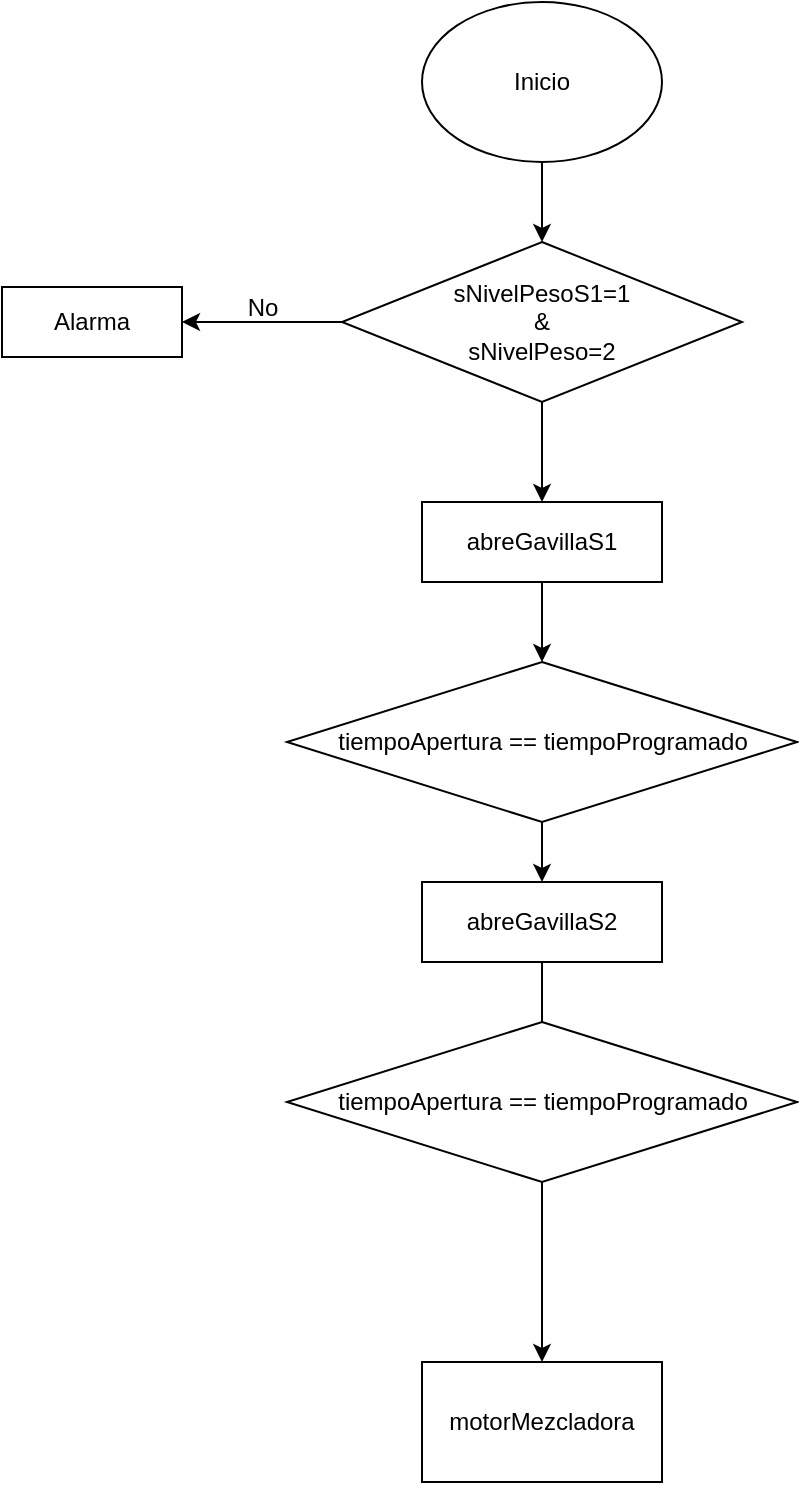 <mxfile version="22.1.4" type="github">
  <diagram name="Page-1" id="n2fFiN9eH3OxtznAjrIF">
    <mxGraphModel dx="1352" dy="321" grid="1" gridSize="10" guides="1" tooltips="1" connect="1" arrows="1" fold="1" page="1" pageScale="1" pageWidth="850" pageHeight="1100" math="0" shadow="0">
      <root>
        <mxCell id="0" />
        <mxCell id="1" parent="0" />
        <mxCell id="aMPU4QFuNapaRVcZIHm0-3" value="" style="edgeStyle=orthogonalEdgeStyle;rounded=0;orthogonalLoop=1;jettySize=auto;html=1;" edge="1" parent="1" source="aMPU4QFuNapaRVcZIHm0-1" target="aMPU4QFuNapaRVcZIHm0-2">
          <mxGeometry relative="1" as="geometry" />
        </mxCell>
        <mxCell id="aMPU4QFuNapaRVcZIHm0-1" value="Inicio&lt;br&gt;" style="ellipse;whiteSpace=wrap;html=1;" vertex="1" parent="1">
          <mxGeometry x="170" y="30" width="120" height="80" as="geometry" />
        </mxCell>
        <mxCell id="aMPU4QFuNapaRVcZIHm0-5" value="" style="edgeStyle=orthogonalEdgeStyle;rounded=0;orthogonalLoop=1;jettySize=auto;html=1;" edge="1" parent="1" source="aMPU4QFuNapaRVcZIHm0-2" target="aMPU4QFuNapaRVcZIHm0-4">
          <mxGeometry relative="1" as="geometry" />
        </mxCell>
        <mxCell id="aMPU4QFuNapaRVcZIHm0-11" value="" style="edgeStyle=orthogonalEdgeStyle;rounded=0;orthogonalLoop=1;jettySize=auto;html=1;" edge="1" parent="1" source="aMPU4QFuNapaRVcZIHm0-2" target="aMPU4QFuNapaRVcZIHm0-10">
          <mxGeometry relative="1" as="geometry" />
        </mxCell>
        <mxCell id="aMPU4QFuNapaRVcZIHm0-2" value="sNivelPesoS1=1&lt;br&gt;&amp;amp;&lt;br&gt;sNivelPeso=2" style="rhombus;whiteSpace=wrap;html=1;" vertex="1" parent="1">
          <mxGeometry x="130" y="150" width="200" height="80" as="geometry" />
        </mxCell>
        <mxCell id="aMPU4QFuNapaRVcZIHm0-7" value="" style="edgeStyle=orthogonalEdgeStyle;rounded=0;orthogonalLoop=1;jettySize=auto;html=1;" edge="1" parent="1" source="aMPU4QFuNapaRVcZIHm0-4" target="aMPU4QFuNapaRVcZIHm0-6">
          <mxGeometry relative="1" as="geometry" />
        </mxCell>
        <mxCell id="aMPU4QFuNapaRVcZIHm0-4" value="abreGavillaS1" style="whiteSpace=wrap;html=1;" vertex="1" parent="1">
          <mxGeometry x="170" y="280" width="120" height="40" as="geometry" />
        </mxCell>
        <mxCell id="aMPU4QFuNapaRVcZIHm0-9" value="" style="edgeStyle=orthogonalEdgeStyle;rounded=0;orthogonalLoop=1;jettySize=auto;html=1;" edge="1" parent="1" source="aMPU4QFuNapaRVcZIHm0-6" target="aMPU4QFuNapaRVcZIHm0-8">
          <mxGeometry relative="1" as="geometry" />
        </mxCell>
        <mxCell id="aMPU4QFuNapaRVcZIHm0-6" value="tiempoApertura == tiempoProgramado" style="rhombus;whiteSpace=wrap;html=1;" vertex="1" parent="1">
          <mxGeometry x="102.5" y="360" width="255" height="80" as="geometry" />
        </mxCell>
        <mxCell id="aMPU4QFuNapaRVcZIHm0-16" value="" style="edgeStyle=orthogonalEdgeStyle;rounded=0;orthogonalLoop=1;jettySize=auto;html=1;" edge="1" parent="1" source="aMPU4QFuNapaRVcZIHm0-8">
          <mxGeometry relative="1" as="geometry">
            <mxPoint x="230" y="570" as="targetPoint" />
          </mxGeometry>
        </mxCell>
        <mxCell id="aMPU4QFuNapaRVcZIHm0-8" value="abreGavillaS2" style="whiteSpace=wrap;html=1;" vertex="1" parent="1">
          <mxGeometry x="170" y="470" width="120" height="40" as="geometry" />
        </mxCell>
        <mxCell id="aMPU4QFuNapaRVcZIHm0-10" value="Alarma" style="whiteSpace=wrap;html=1;" vertex="1" parent="1">
          <mxGeometry x="-40" y="172.5" width="90" height="35" as="geometry" />
        </mxCell>
        <mxCell id="aMPU4QFuNapaRVcZIHm0-12" value="No" style="text;html=1;align=center;verticalAlign=middle;resizable=0;points=[];autosize=1;strokeColor=none;fillColor=none;" vertex="1" parent="1">
          <mxGeometry x="70" y="168" width="40" height="30" as="geometry" />
        </mxCell>
        <mxCell id="aMPU4QFuNapaRVcZIHm0-19" value="" style="edgeStyle=orthogonalEdgeStyle;rounded=0;orthogonalLoop=1;jettySize=auto;html=1;" edge="1" parent="1" source="aMPU4QFuNapaRVcZIHm0-17" target="aMPU4QFuNapaRVcZIHm0-18">
          <mxGeometry relative="1" as="geometry" />
        </mxCell>
        <mxCell id="aMPU4QFuNapaRVcZIHm0-17" value="tiempoApertura == tiempoProgramado" style="rhombus;whiteSpace=wrap;html=1;" vertex="1" parent="1">
          <mxGeometry x="102.5" y="540" width="255" height="80" as="geometry" />
        </mxCell>
        <mxCell id="aMPU4QFuNapaRVcZIHm0-18" value="motorMezcladora" style="whiteSpace=wrap;html=1;" vertex="1" parent="1">
          <mxGeometry x="170" y="710" width="120" height="60" as="geometry" />
        </mxCell>
      </root>
    </mxGraphModel>
  </diagram>
</mxfile>
